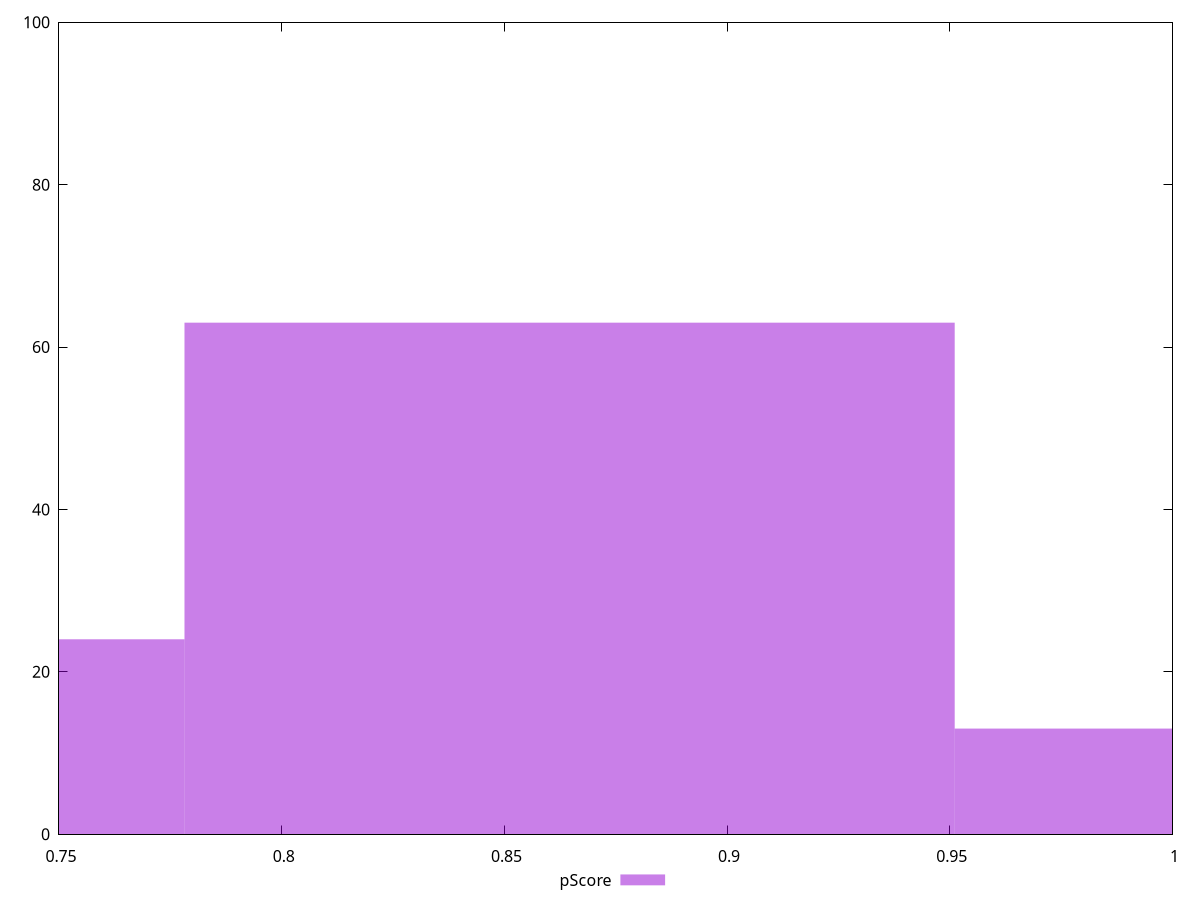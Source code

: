 reset

$pScore <<EOF
0.8646373518717948 63
1.0375648222461538 13
0.6917098814974358 24
EOF

set key outside below
set boxwidth 0.17292747037435896
set xrange [0.75:1]
set yrange [0:100]
set trange [0:100]
set style fill transparent solid 0.5 noborder
set terminal svg size 640, 490 enhanced background rgb 'white'
set output "report_00017_2021-02-10T15-08-03.406Z/unused-css-rules/samples/pages+cached+noadtech/pScore/histogram.svg"

plot $pScore title "pScore" with boxes

reset
